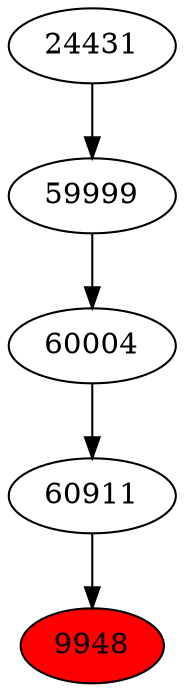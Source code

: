 strict digraph{ 
9948 [label="9948" fillcolor=red style=filled]
60911 -> 9948
60911 [label="60911"]
60004 -> 60911
60004 [label="60004"]
59999 -> 60004
59999 [label="59999"]
24431 -> 59999
24431 [label="24431"]
}